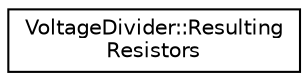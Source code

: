 digraph "Graphical Class Hierarchy"
{
 // LATEX_PDF_SIZE
  edge [fontname="Helvetica",fontsize="10",labelfontname="Helvetica",labelfontsize="10"];
  node [fontname="Helvetica",fontsize="10",shape=record];
  rankdir="LR";
  Node0 [label="VoltageDivider::Resulting\lResistors",height=0.2,width=0.4,color="black", fillcolor="white", style="filled",URL="$structVoltageDivider_1_1ResultingResistors.html",tooltip=" "];
}

